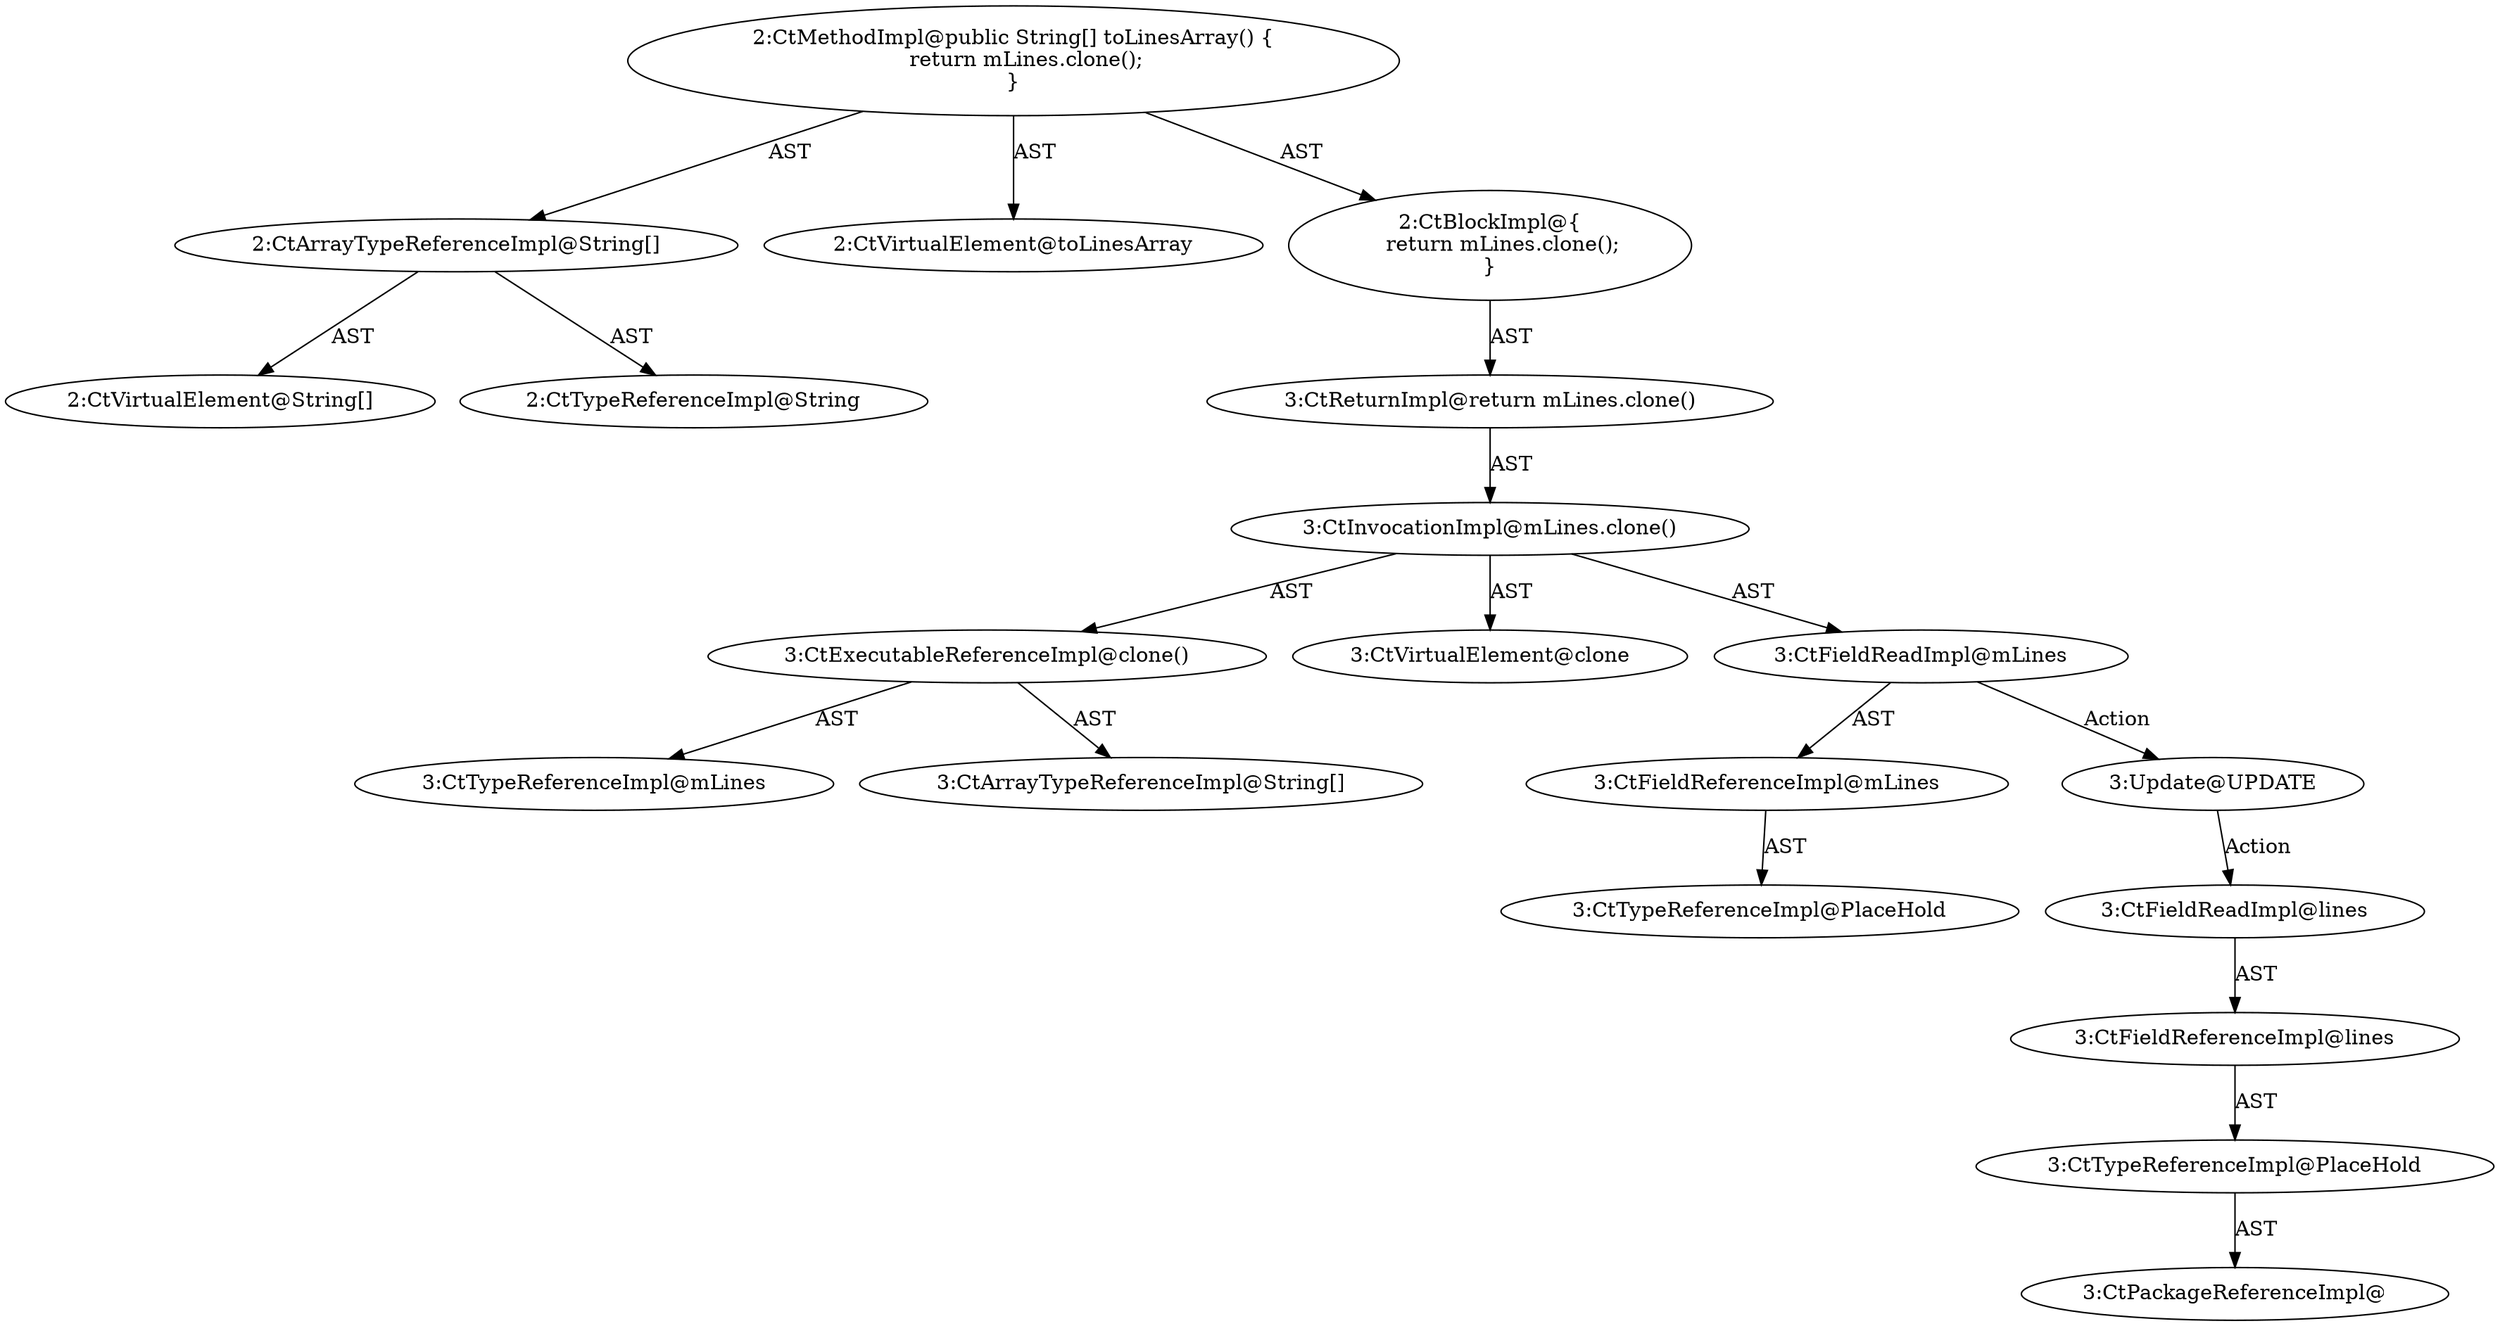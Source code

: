 digraph "toLinesArray#?" {
0 [label="2:CtVirtualElement@String[]" shape=ellipse]
1 [label="2:CtArrayTypeReferenceImpl@String[]" shape=ellipse]
2 [label="2:CtTypeReferenceImpl@String" shape=ellipse]
3 [label="2:CtVirtualElement@toLinesArray" shape=ellipse]
4 [label="3:CtExecutableReferenceImpl@clone()" shape=ellipse]
5 [label="3:CtTypeReferenceImpl@mLines" shape=ellipse]
6 [label="3:CtArrayTypeReferenceImpl@String[]" shape=ellipse]
7 [label="3:CtVirtualElement@clone" shape=ellipse]
8 [label="3:CtFieldReferenceImpl@mLines" shape=ellipse]
9 [label="3:CtTypeReferenceImpl@PlaceHold" shape=ellipse]
10 [label="3:CtFieldReadImpl@mLines" shape=ellipse]
11 [label="3:CtInvocationImpl@mLines.clone()" shape=ellipse]
12 [label="3:CtReturnImpl@return mLines.clone()" shape=ellipse]
13 [label="2:CtBlockImpl@\{
    return mLines.clone();
\}" shape=ellipse]
14 [label="2:CtMethodImpl@public String[] toLinesArray() \{
    return mLines.clone();
\}" shape=ellipse]
15 [label="3:Update@UPDATE" shape=ellipse]
16 [label="3:CtPackageReferenceImpl@" shape=ellipse]
17 [label="3:CtTypeReferenceImpl@PlaceHold" shape=ellipse]
18 [label="3:CtFieldReferenceImpl@lines" shape=ellipse]
19 [label="3:CtFieldReadImpl@lines" shape=ellipse]
1 -> 0 [label="AST"];
1 -> 2 [label="AST"];
4 -> 5 [label="AST"];
4 -> 6 [label="AST"];
8 -> 9 [label="AST"];
10 -> 8 [label="AST"];
10 -> 15 [label="Action"];
11 -> 7 [label="AST"];
11 -> 10 [label="AST"];
11 -> 4 [label="AST"];
12 -> 11 [label="AST"];
13 -> 12 [label="AST"];
14 -> 3 [label="AST"];
14 -> 1 [label="AST"];
14 -> 13 [label="AST"];
15 -> 19 [label="Action"];
17 -> 16 [label="AST"];
18 -> 17 [label="AST"];
19 -> 18 [label="AST"];
}